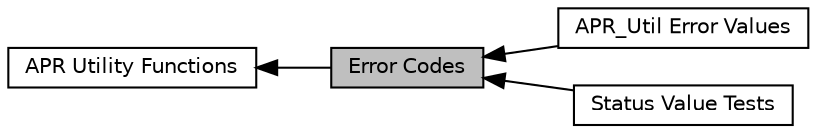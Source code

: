 digraph "Error Codes"
{
  edge [fontname="Helvetica",fontsize="10",labelfontname="Helvetica",labelfontsize="10"];
  node [fontname="Helvetica",fontsize="10",shape=box];
  rankdir=LR;
  Node3 [label="APR_Util Error Values",height=0.2,width=0.4,color="black", fillcolor="white", style="filled",URL="$group___a_p_r___util___error.html",tooltip=" "];
  Node4 [label="Status Value Tests",height=0.2,width=0.4,color="black", fillcolor="white", style="filled",URL="$group___a_p_u___s_t_a_t_u_s___i_s.html",tooltip=" "];
  Node2 [label="APR Utility Functions",height=0.2,width=0.4,color="black", fillcolor="white", style="filled",URL="$group___a_p_r___util.html",tooltip=" "];
  Node1 [label="Error Codes",height=0.2,width=0.4,color="black", fillcolor="grey75", style="filled", fontcolor="black",tooltip=" "];
  Node2->Node1 [shape=plaintext, dir="back", style="solid"];
  Node1->Node3 [shape=plaintext, dir="back", style="solid"];
  Node1->Node4 [shape=plaintext, dir="back", style="solid"];
}
